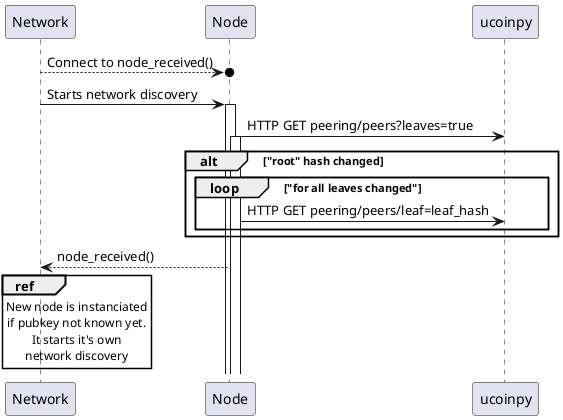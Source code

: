 @startuml

Network -->o Node : Connect to node_received()
Network -> Node : Starts network discovery
activate Node
Node -> ucoinpy : HTTP GET peering/peers?leaves=true
alt "root" hash changed
loop "for all leaves changed"
activate Node
Node -> ucoinpy : HTTP GET peering/peers/leaf=leaf_hash
end
end
Network <-- Node : node_received()
ref over Network
New node is instanciated
if pubkey not known yet.
It starts it's own
network discovery
end ref
@enduml